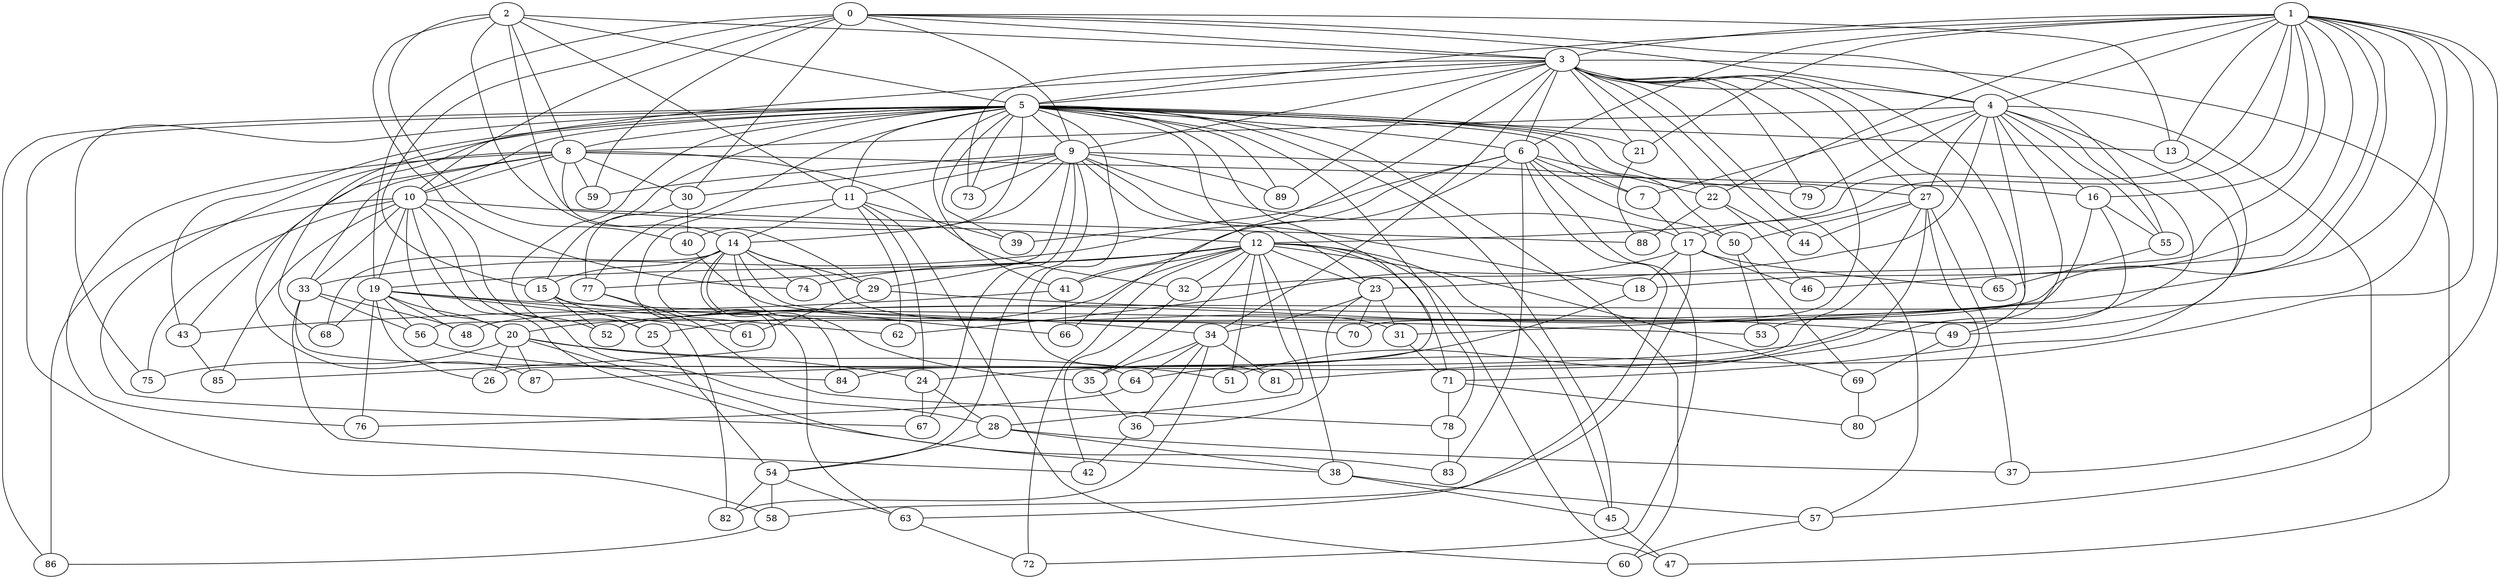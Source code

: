 strict graph "barabasi_albert_graph(90,3)" {
0;
1;
2;
3;
4;
5;
6;
7;
8;
9;
10;
11;
12;
13;
14;
15;
16;
17;
18;
19;
20;
21;
22;
23;
24;
25;
26;
27;
28;
29;
30;
31;
32;
33;
34;
35;
36;
37;
38;
39;
40;
41;
42;
43;
44;
45;
46;
47;
48;
49;
50;
51;
52;
53;
54;
55;
56;
57;
58;
59;
60;
61;
62;
63;
64;
65;
66;
67;
68;
69;
70;
71;
72;
73;
74;
75;
76;
77;
78;
79;
80;
81;
82;
83;
84;
85;
86;
87;
88;
89;
0 -- 3;
0 -- 4;
0 -- 9;
0 -- 10;
0 -- 13;
0 -- 15;
0 -- 19;
0 -- 55;
0 -- 59;
0 -- 30;
1 -- 32;
1 -- 48;
1 -- 3;
1 -- 4;
1 -- 5;
1 -- 6;
1 -- 64;
1 -- 12;
1 -- 13;
1 -- 46;
1 -- 16;
1 -- 17;
1 -- 18;
1 -- 20;
1 -- 21;
1 -- 22;
1 -- 52;
1 -- 37;
2 -- 3;
2 -- 5;
2 -- 8;
2 -- 74;
2 -- 11;
2 -- 14;
2 -- 40;
2 -- 88;
3 -- 4;
3 -- 5;
3 -- 6;
3 -- 9;
3 -- 21;
3 -- 22;
3 -- 27;
3 -- 34;
3 -- 44;
3 -- 47;
3 -- 49;
3 -- 57;
3 -- 65;
3 -- 66;
3 -- 68;
3 -- 70;
3 -- 73;
3 -- 79;
3 -- 89;
4 -- 7;
4 -- 8;
4 -- 55;
4 -- 79;
4 -- 16;
4 -- 81;
4 -- 53;
4 -- 23;
4 -- 56;
4 -- 57;
4 -- 71;
4 -- 27;
5 -- 6;
5 -- 7;
5 -- 8;
5 -- 9;
5 -- 10;
5 -- 11;
5 -- 12;
5 -- 13;
5 -- 15;
5 -- 21;
5 -- 25;
5 -- 26;
5 -- 27;
5 -- 39;
5 -- 40;
5 -- 41;
5 -- 43;
5 -- 45;
5 -- 50;
5 -- 58;
5 -- 60;
5 -- 73;
5 -- 75;
5 -- 77;
5 -- 78;
5 -- 81;
5 -- 86;
5 -- 87;
5 -- 89;
6 -- 33;
6 -- 72;
6 -- 41;
6 -- 7;
6 -- 50;
6 -- 83;
6 -- 22;
6 -- 39;
6 -- 63;
7 -- 17;
8 -- 32;
8 -- 33;
8 -- 67;
8 -- 10;
8 -- 43;
8 -- 76;
8 -- 16;
8 -- 59;
8 -- 29;
8 -- 30;
9 -- 73;
9 -- 11;
9 -- 14;
9 -- 79;
9 -- 17;
9 -- 18;
9 -- 67;
9 -- 54;
9 -- 23;
9 -- 89;
9 -- 59;
9 -- 29;
9 -- 30;
10 -- 33;
10 -- 38;
10 -- 75;
10 -- 12;
10 -- 19;
10 -- 20;
10 -- 85;
10 -- 86;
10 -- 52;
10 -- 28;
11 -- 39;
11 -- 14;
11 -- 24;
11 -- 60;
11 -- 61;
11 -- 62;
12 -- 32;
12 -- 35;
12 -- 38;
12 -- 71;
12 -- 72;
12 -- 41;
12 -- 45;
12 -- 77;
12 -- 47;
12 -- 19;
12 -- 23;
12 -- 25;
12 -- 28;
12 -- 74;
12 -- 69;
12 -- 51;
13 -- 49;
14 -- 35;
14 -- 68;
14 -- 70;
14 -- 74;
14 -- 15;
14 -- 84;
14 -- 85;
14 -- 63;
14 -- 29;
14 -- 31;
15 -- 52;
15 -- 53;
15 -- 25;
16 -- 55;
16 -- 87;
16 -- 31;
17 -- 65;
17 -- 46;
17 -- 18;
17 -- 58;
17 -- 62;
18 -- 24;
19 -- 34;
19 -- 68;
19 -- 76;
19 -- 48;
19 -- 20;
19 -- 56;
19 -- 26;
19 -- 61;
19 -- 62;
20 -- 83;
20 -- 51;
20 -- 75;
20 -- 87;
20 -- 24;
20 -- 26;
21 -- 88;
22 -- 44;
22 -- 46;
22 -- 88;
23 -- 34;
23 -- 70;
23 -- 36;
23 -- 31;
24 -- 67;
24 -- 28;
25 -- 54;
27 -- 44;
27 -- 80;
27 -- 50;
27 -- 51;
27 -- 84;
27 -- 37;
28 -- 37;
28 -- 38;
28 -- 54;
29 -- 61;
29 -- 49;
30 -- 77;
30 -- 40;
31 -- 71;
32 -- 42;
33 -- 64;
33 -- 48;
33 -- 56;
33 -- 42;
34 -- 64;
34 -- 35;
34 -- 36;
34 -- 81;
34 -- 82;
35 -- 36;
36 -- 42;
38 -- 45;
38 -- 57;
40 -- 66;
41 -- 66;
41 -- 43;
43 -- 85;
45 -- 47;
49 -- 69;
50 -- 69;
50 -- 53;
54 -- 82;
54 -- 58;
54 -- 63;
55 -- 65;
56 -- 84;
57 -- 60;
58 -- 86;
63 -- 72;
64 -- 76;
69 -- 80;
71 -- 80;
71 -- 78;
77 -- 78;
77 -- 82;
78 -- 83;
}